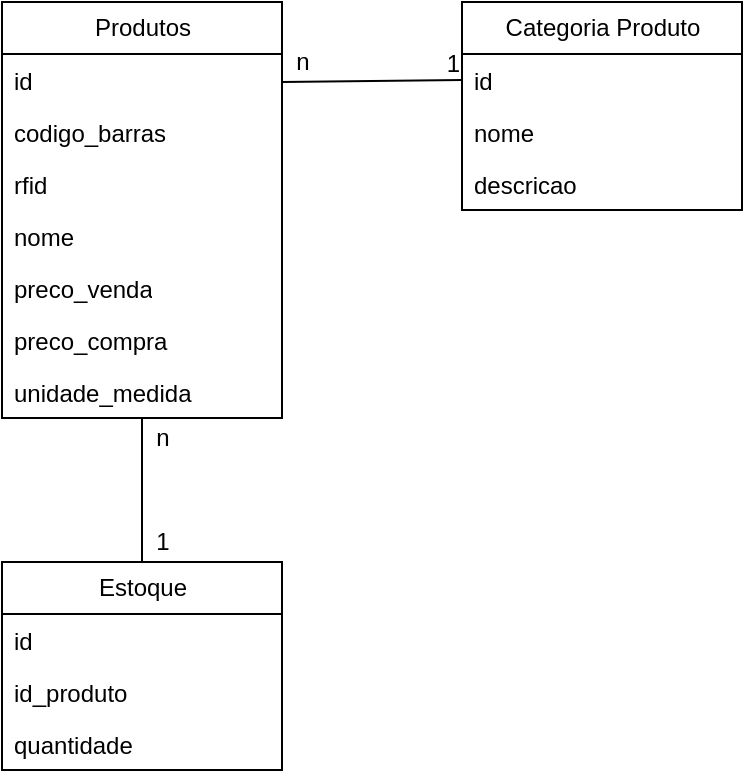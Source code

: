 <mxfile>
    <diagram id="bDAtUGKiayvw8WqMW5wn" name="Página-1">
        <mxGraphModel dx="637" dy="478" grid="1" gridSize="10" guides="1" tooltips="1" connect="1" arrows="1" fold="1" page="1" pageScale="1" pageWidth="827" pageHeight="1169" math="0" shadow="0">
            <root>
                <mxCell id="0"/>
                <mxCell id="1" parent="0"/>
                <mxCell id="58" style="edgeStyle=none;rounded=1;html=1;entryX=0.5;entryY=0;entryDx=0;entryDy=0;fontFamily=Helvetica;fontSize=12;fontColor=default;endArrow=none;endFill=0;targetPerimeterSpacing=0;strokeWidth=1;" edge="1" parent="1" source="29" target="41">
                    <mxGeometry relative="1" as="geometry"/>
                </mxCell>
                <mxCell id="29" value="Produtos" style="swimlane;fontStyle=0;childLayout=stackLayout;horizontal=1;startSize=26;fillColor=none;horizontalStack=0;resizeParent=1;resizeParentMax=0;resizeLast=0;collapsible=1;marginBottom=0;shadow=0;sketch=0;pointerEvents=1;fontFamily=Helvetica;fontSize=12;fontColor=default;strokeColor=default;html=1;" vertex="1" parent="1">
                    <mxGeometry x="80" y="40" width="140" height="208" as="geometry">
                        <mxRectangle x="80" y="40" width="80" height="26" as="alternateBounds"/>
                    </mxGeometry>
                </mxCell>
                <mxCell id="30" value="id" style="text;strokeColor=none;fillColor=none;align=left;verticalAlign=top;spacingLeft=4;spacingRight=4;overflow=hidden;rotatable=0;points=[[0,0.5],[1,0.5]];portConstraint=eastwest;shadow=0;sketch=0;pointerEvents=1;fontFamily=Helvetica;fontSize=12;fontColor=default;html=1;" vertex="1" parent="29">
                    <mxGeometry y="26" width="140" height="26" as="geometry"/>
                </mxCell>
                <mxCell id="31" value="codigo_barras" style="text;strokeColor=none;fillColor=none;align=left;verticalAlign=top;spacingLeft=4;spacingRight=4;overflow=hidden;rotatable=0;points=[[0,0.5],[1,0.5]];portConstraint=eastwest;shadow=0;sketch=0;pointerEvents=1;fontFamily=Helvetica;fontSize=12;fontColor=default;html=1;" vertex="1" parent="29">
                    <mxGeometry y="52" width="140" height="26" as="geometry"/>
                </mxCell>
                <mxCell id="32" value="rfid" style="text;strokeColor=none;fillColor=none;align=left;verticalAlign=top;spacingLeft=4;spacingRight=4;overflow=hidden;rotatable=0;points=[[0,0.5],[1,0.5]];portConstraint=eastwest;shadow=0;sketch=0;pointerEvents=1;fontFamily=Helvetica;fontSize=12;fontColor=default;html=1;" vertex="1" parent="29">
                    <mxGeometry y="78" width="140" height="26" as="geometry"/>
                </mxCell>
                <mxCell id="33" value="nome" style="text;strokeColor=none;fillColor=none;align=left;verticalAlign=top;spacingLeft=4;spacingRight=4;overflow=hidden;rotatable=0;points=[[0,0.5],[1,0.5]];portConstraint=eastwest;shadow=0;sketch=0;pointerEvents=1;fontFamily=Helvetica;fontSize=12;fontColor=default;html=1;" vertex="1" parent="29">
                    <mxGeometry y="104" width="140" height="26" as="geometry"/>
                </mxCell>
                <mxCell id="36" value="preco_venda" style="text;strokeColor=none;fillColor=none;align=left;verticalAlign=top;spacingLeft=4;spacingRight=4;overflow=hidden;rotatable=0;points=[[0,0.5],[1,0.5]];portConstraint=eastwest;shadow=0;sketch=0;pointerEvents=1;fontFamily=Helvetica;fontSize=12;fontColor=default;html=1;" vertex="1" parent="29">
                    <mxGeometry y="130" width="140" height="26" as="geometry"/>
                </mxCell>
                <mxCell id="35" value="preco_compra" style="text;strokeColor=none;fillColor=none;align=left;verticalAlign=top;spacingLeft=4;spacingRight=4;overflow=hidden;rotatable=0;points=[[0,0.5],[1,0.5]];portConstraint=eastwest;shadow=0;sketch=0;pointerEvents=1;fontFamily=Helvetica;fontSize=12;fontColor=default;html=1;" vertex="1" parent="29">
                    <mxGeometry y="156" width="140" height="26" as="geometry"/>
                </mxCell>
                <mxCell id="34" value="unidade_medida" style="text;strokeColor=none;fillColor=none;align=left;verticalAlign=top;spacingLeft=4;spacingRight=4;overflow=hidden;rotatable=0;points=[[0,0.5],[1,0.5]];portConstraint=eastwest;shadow=0;sketch=0;pointerEvents=1;fontFamily=Helvetica;fontSize=12;fontColor=default;html=1;" vertex="1" parent="29">
                    <mxGeometry y="182" width="140" height="26" as="geometry"/>
                </mxCell>
                <mxCell id="37" value="Categoria Produto" style="swimlane;fontStyle=0;childLayout=stackLayout;horizontal=1;startSize=26;fillColor=none;horizontalStack=0;resizeParent=1;resizeParentMax=0;resizeLast=0;collapsible=1;marginBottom=0;shadow=0;sketch=0;pointerEvents=1;fontFamily=Helvetica;fontSize=12;fontColor=default;strokeColor=default;html=1;" vertex="1" parent="1">
                    <mxGeometry x="310" y="40" width="140" height="104" as="geometry"/>
                </mxCell>
                <mxCell id="38" value="id" style="text;strokeColor=none;fillColor=none;align=left;verticalAlign=top;spacingLeft=4;spacingRight=4;overflow=hidden;rotatable=0;points=[[0,0.5],[1,0.5]];portConstraint=eastwest;shadow=0;sketch=0;pointerEvents=1;fontFamily=Helvetica;fontSize=12;fontColor=default;html=1;" vertex="1" parent="37">
                    <mxGeometry y="26" width="140" height="26" as="geometry"/>
                </mxCell>
                <mxCell id="39" value="nome" style="text;strokeColor=none;fillColor=none;align=left;verticalAlign=top;spacingLeft=4;spacingRight=4;overflow=hidden;rotatable=0;points=[[0,0.5],[1,0.5]];portConstraint=eastwest;shadow=0;sketch=0;pointerEvents=1;fontFamily=Helvetica;fontSize=12;fontColor=default;html=1;" vertex="1" parent="37">
                    <mxGeometry y="52" width="140" height="26" as="geometry"/>
                </mxCell>
                <mxCell id="40" value="descricao" style="text;strokeColor=none;fillColor=none;align=left;verticalAlign=top;spacingLeft=4;spacingRight=4;overflow=hidden;rotatable=0;points=[[0,0.5],[1,0.5]];portConstraint=eastwest;shadow=0;sketch=0;pointerEvents=1;fontFamily=Helvetica;fontSize=12;fontColor=default;html=1;" vertex="1" parent="37">
                    <mxGeometry y="78" width="140" height="26" as="geometry"/>
                </mxCell>
                <mxCell id="41" value="Estoque" style="swimlane;fontStyle=0;childLayout=stackLayout;horizontal=1;startSize=26;fillColor=none;horizontalStack=0;resizeParent=1;resizeParentMax=0;resizeLast=0;collapsible=1;marginBottom=0;shadow=0;sketch=0;pointerEvents=1;fontFamily=Helvetica;fontSize=12;fontColor=default;strokeColor=default;html=1;" vertex="1" parent="1">
                    <mxGeometry x="80" y="320" width="140" height="104" as="geometry"/>
                </mxCell>
                <mxCell id="42" value="id" style="text;strokeColor=none;fillColor=none;align=left;verticalAlign=top;spacingLeft=4;spacingRight=4;overflow=hidden;rotatable=0;points=[[0,0.5],[1,0.5]];portConstraint=eastwest;shadow=0;sketch=0;pointerEvents=1;fontFamily=Helvetica;fontSize=12;fontColor=default;html=1;" vertex="1" parent="41">
                    <mxGeometry y="26" width="140" height="26" as="geometry"/>
                </mxCell>
                <mxCell id="43" value="id_produto" style="text;strokeColor=none;fillColor=none;align=left;verticalAlign=top;spacingLeft=4;spacingRight=4;overflow=hidden;rotatable=0;points=[[0,0.5],[1,0.5]];portConstraint=eastwest;shadow=0;sketch=0;pointerEvents=1;fontFamily=Helvetica;fontSize=12;fontColor=default;html=1;" vertex="1" parent="41">
                    <mxGeometry y="52" width="140" height="26" as="geometry"/>
                </mxCell>
                <mxCell id="44" value="quantidade" style="text;strokeColor=none;fillColor=none;align=left;verticalAlign=top;spacingLeft=4;spacingRight=4;overflow=hidden;rotatable=0;points=[[0,0.5],[1,0.5]];portConstraint=eastwest;shadow=0;sketch=0;pointerEvents=1;fontFamily=Helvetica;fontSize=12;fontColor=default;html=1;" vertex="1" parent="41">
                    <mxGeometry y="78" width="140" height="26" as="geometry"/>
                </mxCell>
                <mxCell id="52" value="" style="endArrow=none;html=1;rounded=0;fontFamily=Helvetica;fontSize=12;fontColor=default;targetPerimeterSpacing=0;entryX=0;entryY=0.5;entryDx=0;entryDy=0;strokeWidth=1;" edge="1" parent="1" target="38">
                    <mxGeometry relative="1" as="geometry">
                        <mxPoint x="220" y="80" as="sourcePoint"/>
                        <mxPoint x="380" y="80" as="targetPoint"/>
                    </mxGeometry>
                </mxCell>
                <mxCell id="53" value="1" style="resizable=0;html=1;align=right;verticalAlign=bottom;shadow=0;sketch=0;pointerEvents=1;fontFamily=Helvetica;fontSize=12;fontColor=default;strokeColor=default;fillColor=none;" connectable="0" vertex="1" parent="52">
                    <mxGeometry x="1" relative="1" as="geometry">
                        <mxPoint as="offset"/>
                    </mxGeometry>
                </mxCell>
                <mxCell id="54" value="n" style="text;html=1;align=center;verticalAlign=middle;resizable=0;points=[];autosize=1;strokeColor=none;fillColor=none;fontSize=12;fontFamily=Helvetica;fontColor=default;" vertex="1" parent="1">
                    <mxGeometry x="220" y="60" width="20" height="20" as="geometry"/>
                </mxCell>
                <mxCell id="59" value="n" style="text;html=1;align=center;verticalAlign=middle;resizable=0;points=[];autosize=1;strokeColor=none;fillColor=none;fontSize=12;fontFamily=Helvetica;fontColor=default;" vertex="1" parent="1">
                    <mxGeometry x="150" y="248" width="20" height="20" as="geometry"/>
                </mxCell>
                <mxCell id="60" value="1" style="text;html=1;align=center;verticalAlign=middle;resizable=0;points=[];autosize=1;strokeColor=none;fillColor=none;fontSize=12;fontFamily=Helvetica;fontColor=default;" vertex="1" parent="1">
                    <mxGeometry x="150" y="300" width="20" height="20" as="geometry"/>
                </mxCell>
            </root>
        </mxGraphModel>
    </diagram>
</mxfile>
